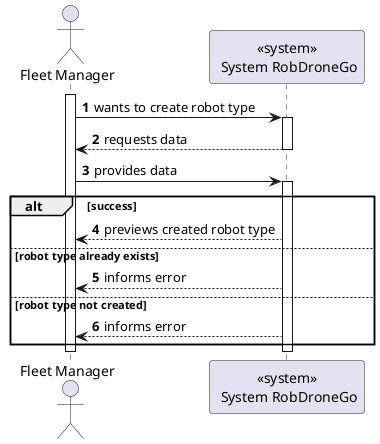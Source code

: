 @startuml
autonumber

actor "Fleet Manager" as usr

participant "<<system>>\n System RobDroneGo" as sys

activate usr
    usr -> sys : wants to create robot type
    activate sys
        sys --> usr : requests data
    deactivate sys

    usr -> sys : provides data
    activate sys
    alt success
        sys --> usr : previews created robot type
    else robot type already exists
        sys --> usr : informs error
    else robot type not created
        sys --> usr : informs error
    end
    deactivate sys
deactivate usr

@enduml

